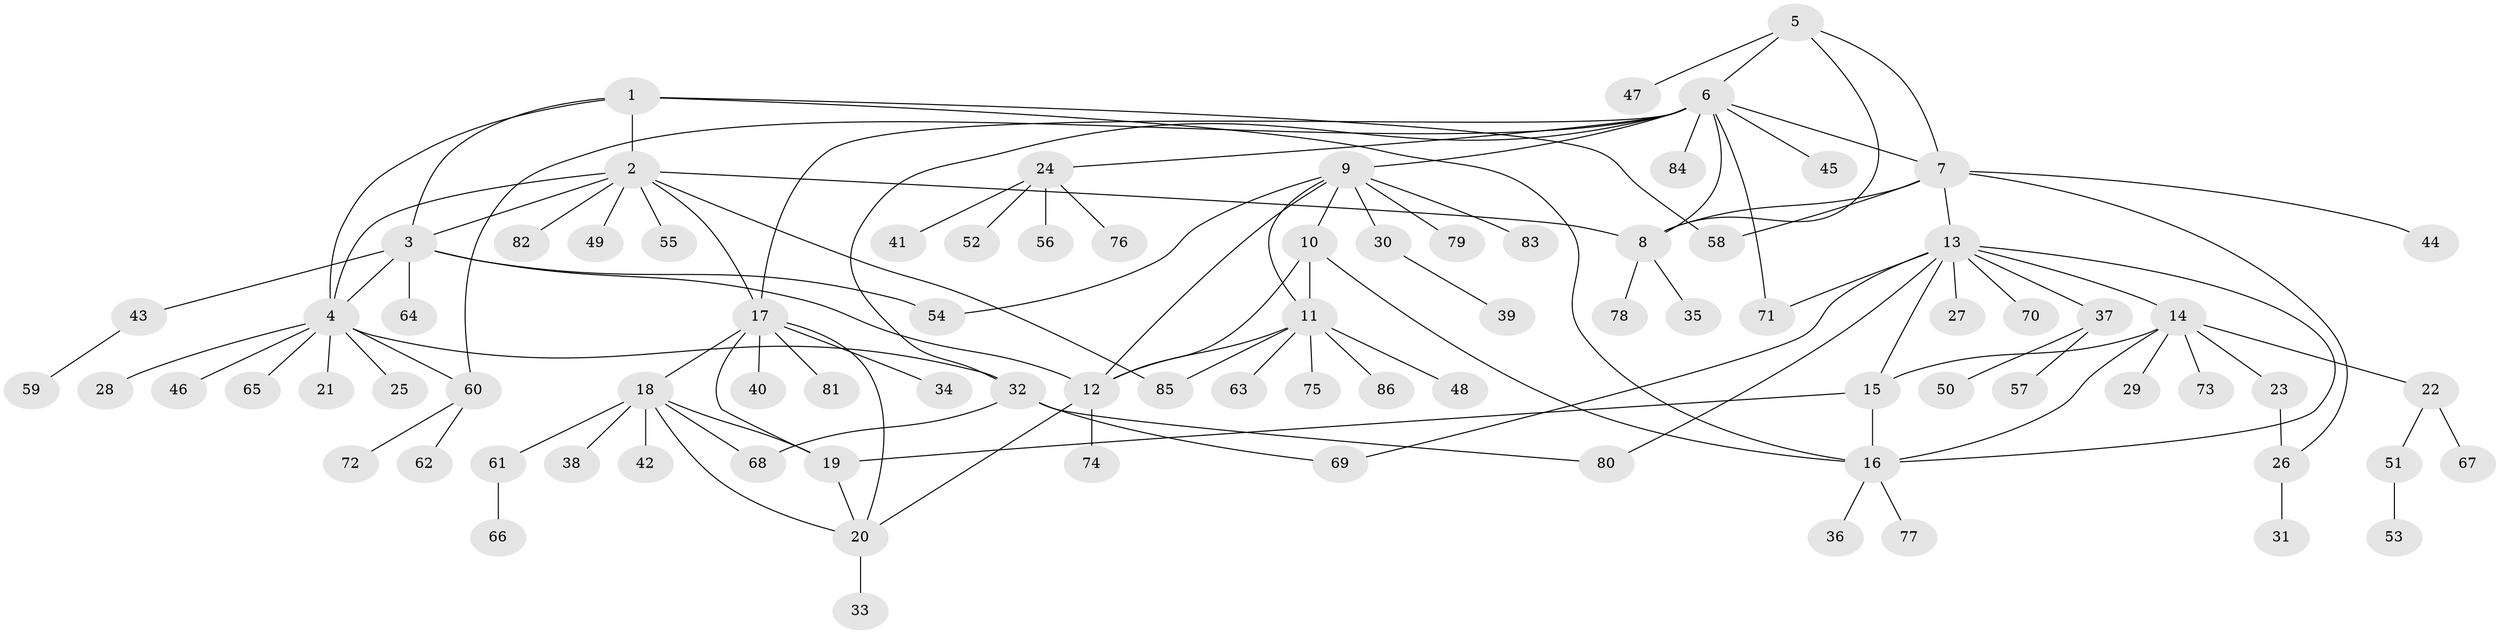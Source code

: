 // Generated by graph-tools (version 1.1) at 2025/55/03/09/25 04:55:05]
// undirected, 86 vertices, 116 edges
graph export_dot {
graph [start="1"]
  node [color=gray90,style=filled];
  1;
  2;
  3;
  4;
  5;
  6;
  7;
  8;
  9;
  10;
  11;
  12;
  13;
  14;
  15;
  16;
  17;
  18;
  19;
  20;
  21;
  22;
  23;
  24;
  25;
  26;
  27;
  28;
  29;
  30;
  31;
  32;
  33;
  34;
  35;
  36;
  37;
  38;
  39;
  40;
  41;
  42;
  43;
  44;
  45;
  46;
  47;
  48;
  49;
  50;
  51;
  52;
  53;
  54;
  55;
  56;
  57;
  58;
  59;
  60;
  61;
  62;
  63;
  64;
  65;
  66;
  67;
  68;
  69;
  70;
  71;
  72;
  73;
  74;
  75;
  76;
  77;
  78;
  79;
  80;
  81;
  82;
  83;
  84;
  85;
  86;
  1 -- 2;
  1 -- 3;
  1 -- 4;
  1 -- 16;
  1 -- 58;
  2 -- 3;
  2 -- 4;
  2 -- 8;
  2 -- 17;
  2 -- 49;
  2 -- 55;
  2 -- 82;
  2 -- 85;
  3 -- 4;
  3 -- 12;
  3 -- 43;
  3 -- 54;
  3 -- 64;
  4 -- 21;
  4 -- 25;
  4 -- 28;
  4 -- 32;
  4 -- 46;
  4 -- 60;
  4 -- 65;
  5 -- 6;
  5 -- 7;
  5 -- 8;
  5 -- 47;
  6 -- 7;
  6 -- 8;
  6 -- 9;
  6 -- 17;
  6 -- 24;
  6 -- 32;
  6 -- 45;
  6 -- 60;
  6 -- 71;
  6 -- 84;
  7 -- 8;
  7 -- 13;
  7 -- 26;
  7 -- 44;
  7 -- 58;
  8 -- 35;
  8 -- 78;
  9 -- 10;
  9 -- 11;
  9 -- 12;
  9 -- 30;
  9 -- 54;
  9 -- 79;
  9 -- 83;
  10 -- 11;
  10 -- 12;
  10 -- 16;
  11 -- 12;
  11 -- 48;
  11 -- 63;
  11 -- 75;
  11 -- 85;
  11 -- 86;
  12 -- 20;
  12 -- 74;
  13 -- 14;
  13 -- 15;
  13 -- 16;
  13 -- 27;
  13 -- 37;
  13 -- 69;
  13 -- 70;
  13 -- 71;
  13 -- 80;
  14 -- 15;
  14 -- 16;
  14 -- 22;
  14 -- 23;
  14 -- 29;
  14 -- 73;
  15 -- 16;
  15 -- 19;
  16 -- 36;
  16 -- 77;
  17 -- 18;
  17 -- 19;
  17 -- 20;
  17 -- 34;
  17 -- 40;
  17 -- 81;
  18 -- 19;
  18 -- 20;
  18 -- 38;
  18 -- 42;
  18 -- 61;
  18 -- 68;
  19 -- 20;
  20 -- 33;
  22 -- 51;
  22 -- 67;
  23 -- 26;
  24 -- 41;
  24 -- 52;
  24 -- 56;
  24 -- 76;
  26 -- 31;
  30 -- 39;
  32 -- 68;
  32 -- 69;
  32 -- 80;
  37 -- 50;
  37 -- 57;
  43 -- 59;
  51 -- 53;
  60 -- 62;
  60 -- 72;
  61 -- 66;
}
